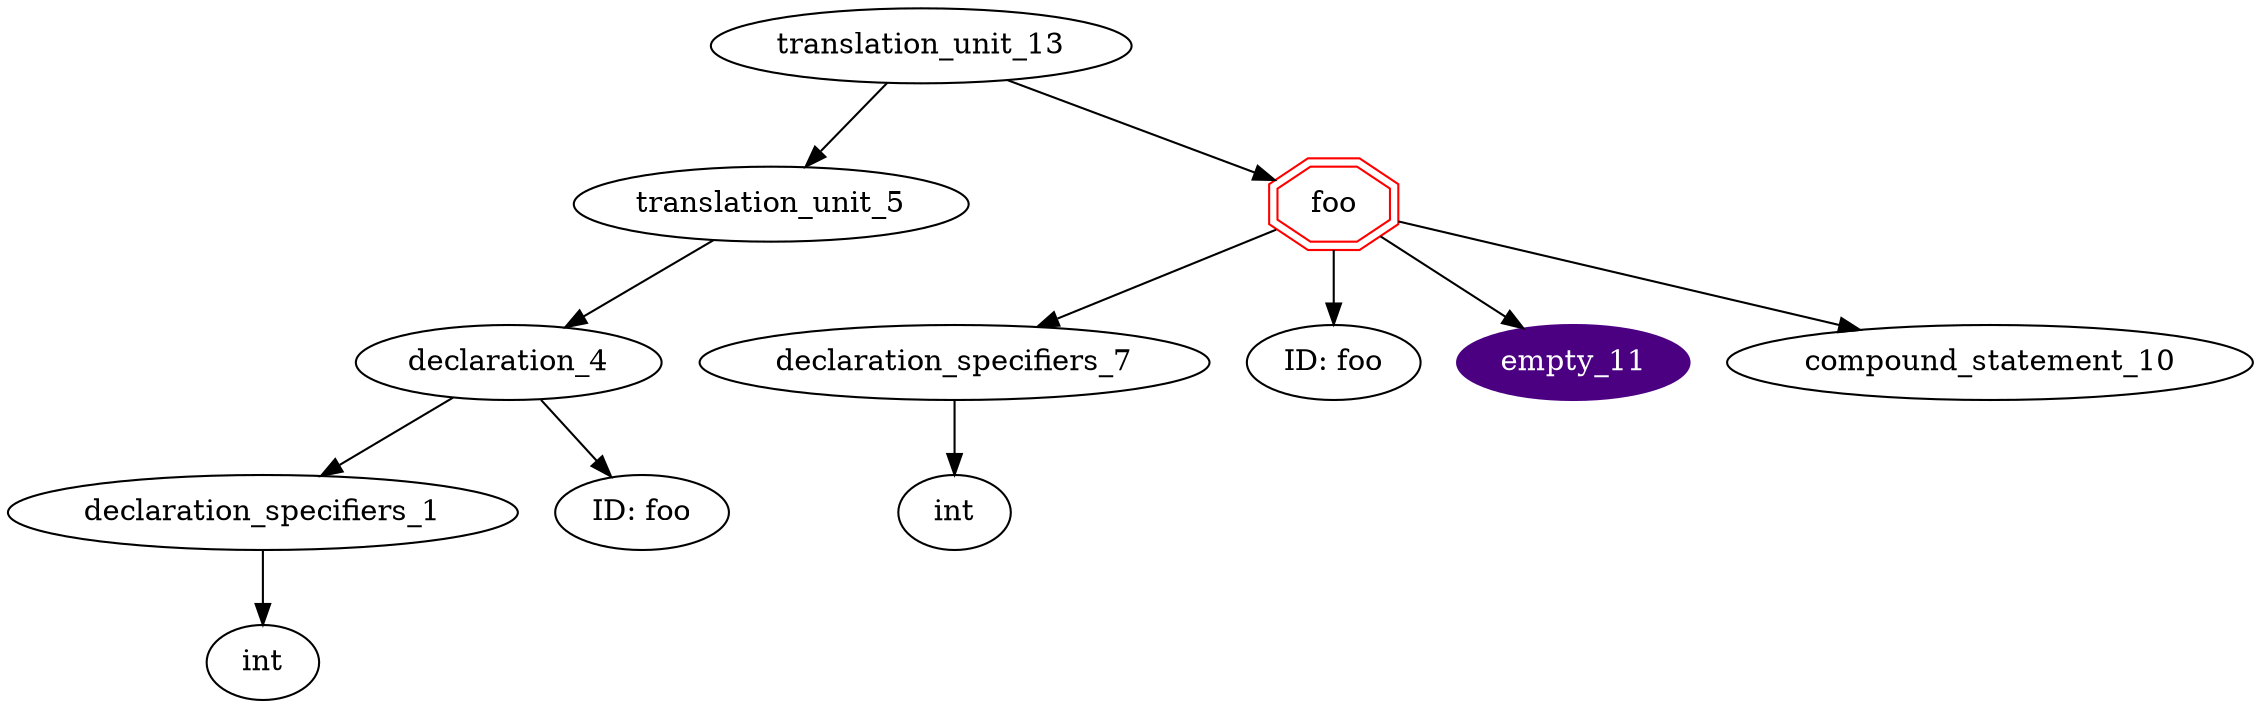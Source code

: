 digraph AST {
	translation_unit_13 -> translation_unit_5;
	translation_unit_5 -> declaration_4;
	declaration_4 [label="declaration_4"]
	declaration_4 -> declaration_specifiers_1;
	declaration_specifiers_1 [label="declaration_specifiers_1"]
	declaration_specifiers_1 -> type_specifier_0;
	type_specifier_0 [label="int"]
	declaration_4 -> identifier_2;
	identifier_2 [label="ID: foo"]
	translation_unit_13 -> function_definition_12;
	function_definition_12 [shape=doubleoctagon,color=red,label="foo"]
	function_definition_12 -> declaration_specifiers_7;
	declaration_specifiers_7 [label="declaration_specifiers_7"]
	declaration_specifiers_7 -> type_specifier_6;
	type_specifier_6 [label="int"]
	function_definition_12 -> identifier_8;
	identifier_8 [label="ID: foo"]
	function_definition_12 -> empty_11;
	empty_11 [style=filled,color=indigo,fontcolor=white]
	function_definition_12 -> compound_statement_10;
}
